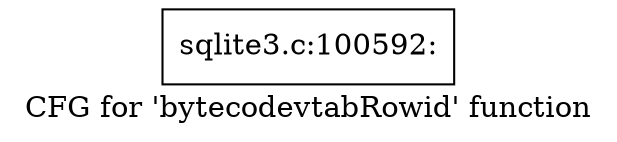 digraph "CFG for 'bytecodevtabRowid' function" {
	label="CFG for 'bytecodevtabRowid' function";

	Node0x55c0fb82bc60 [shape=record,label="{sqlite3.c:100592:}"];
}
